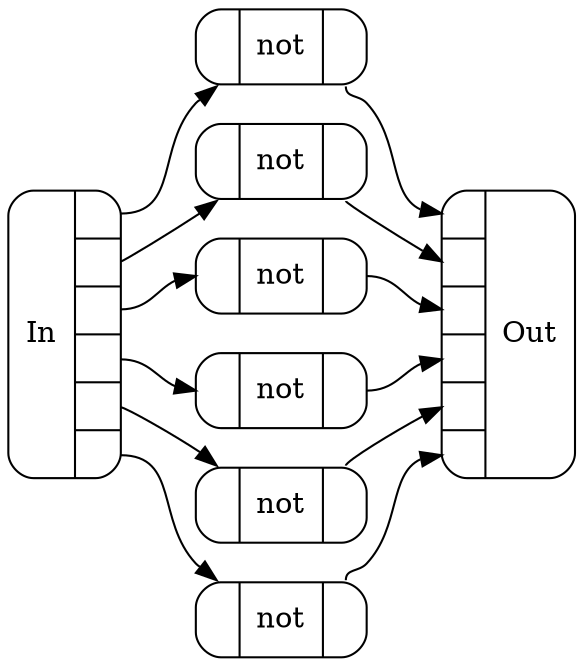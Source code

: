 digraph {
  rankdir=LR;
  node [shape=Mrecord];
  // ratio=1;
  c0 [label="{In|{<Out0>|<Out1>|<Out2>|<Out3>|<Out4>|<Out5>}}"];
  c1 [label="{{<In0>}|not|{<Out0>}}"];
  c2 [label="{{<In0>}|not|{<Out0>}}"];
  c3 [label="{{<In0>}|not|{<Out0>}}"];
  c4 [label="{{<In0>}|not|{<Out0>}}"];
  c5 [label="{{<In0>}|not|{<Out0>}}"];
  c6 [label="{{<In0>}|not|{<Out0>}}"];
  c7 [label="{{<In0>|<In1>|<In2>|<In3>|<In4>|<In5>}|Out}"];
  c0:Out0 -> c1:In0 ;
  c0:Out1 -> c2:In0 ;
  c0:Out2 -> c3:In0 ;
  c0:Out3 -> c4:In0 ;
  c0:Out4 -> c5:In0 ;
  c0:Out5 -> c6:In0 ;
  c1:Out0 -> c7:In0 ;
  c2:Out0 -> c7:In1 ;
  c3:Out0 -> c7:In2 ;
  c4:Out0 -> c7:In3 ;
  c5:Out0 -> c7:In4 ;
  c6:Out0 -> c7:In5 ;
}
